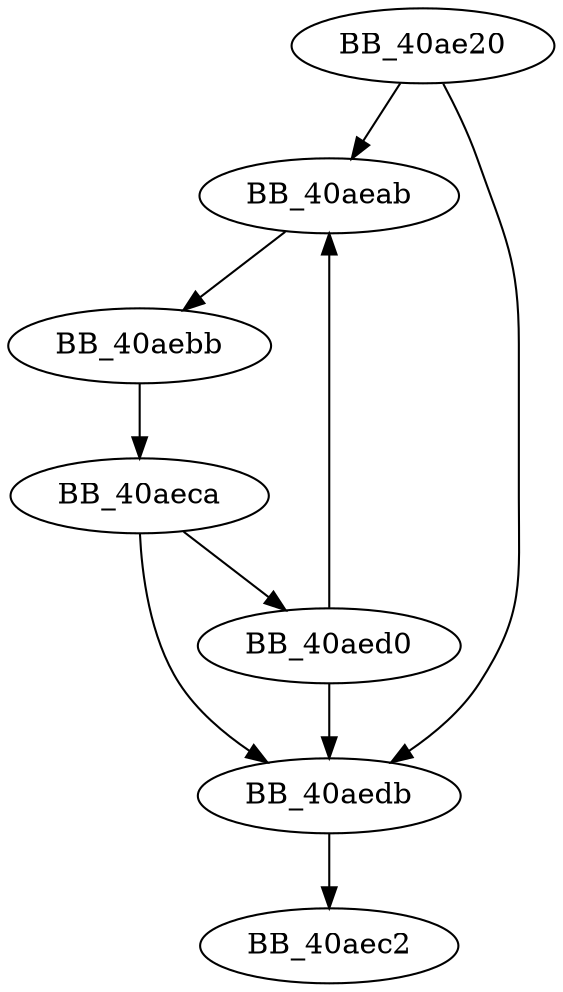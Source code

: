 DiGraph sub_40AE20{
BB_40ae20->BB_40aeab
BB_40ae20->BB_40aedb
BB_40aeab->BB_40aebb
BB_40aebb->BB_40aeca
BB_40aeca->BB_40aed0
BB_40aeca->BB_40aedb
BB_40aed0->BB_40aeab
BB_40aed0->BB_40aedb
BB_40aedb->BB_40aec2
}
